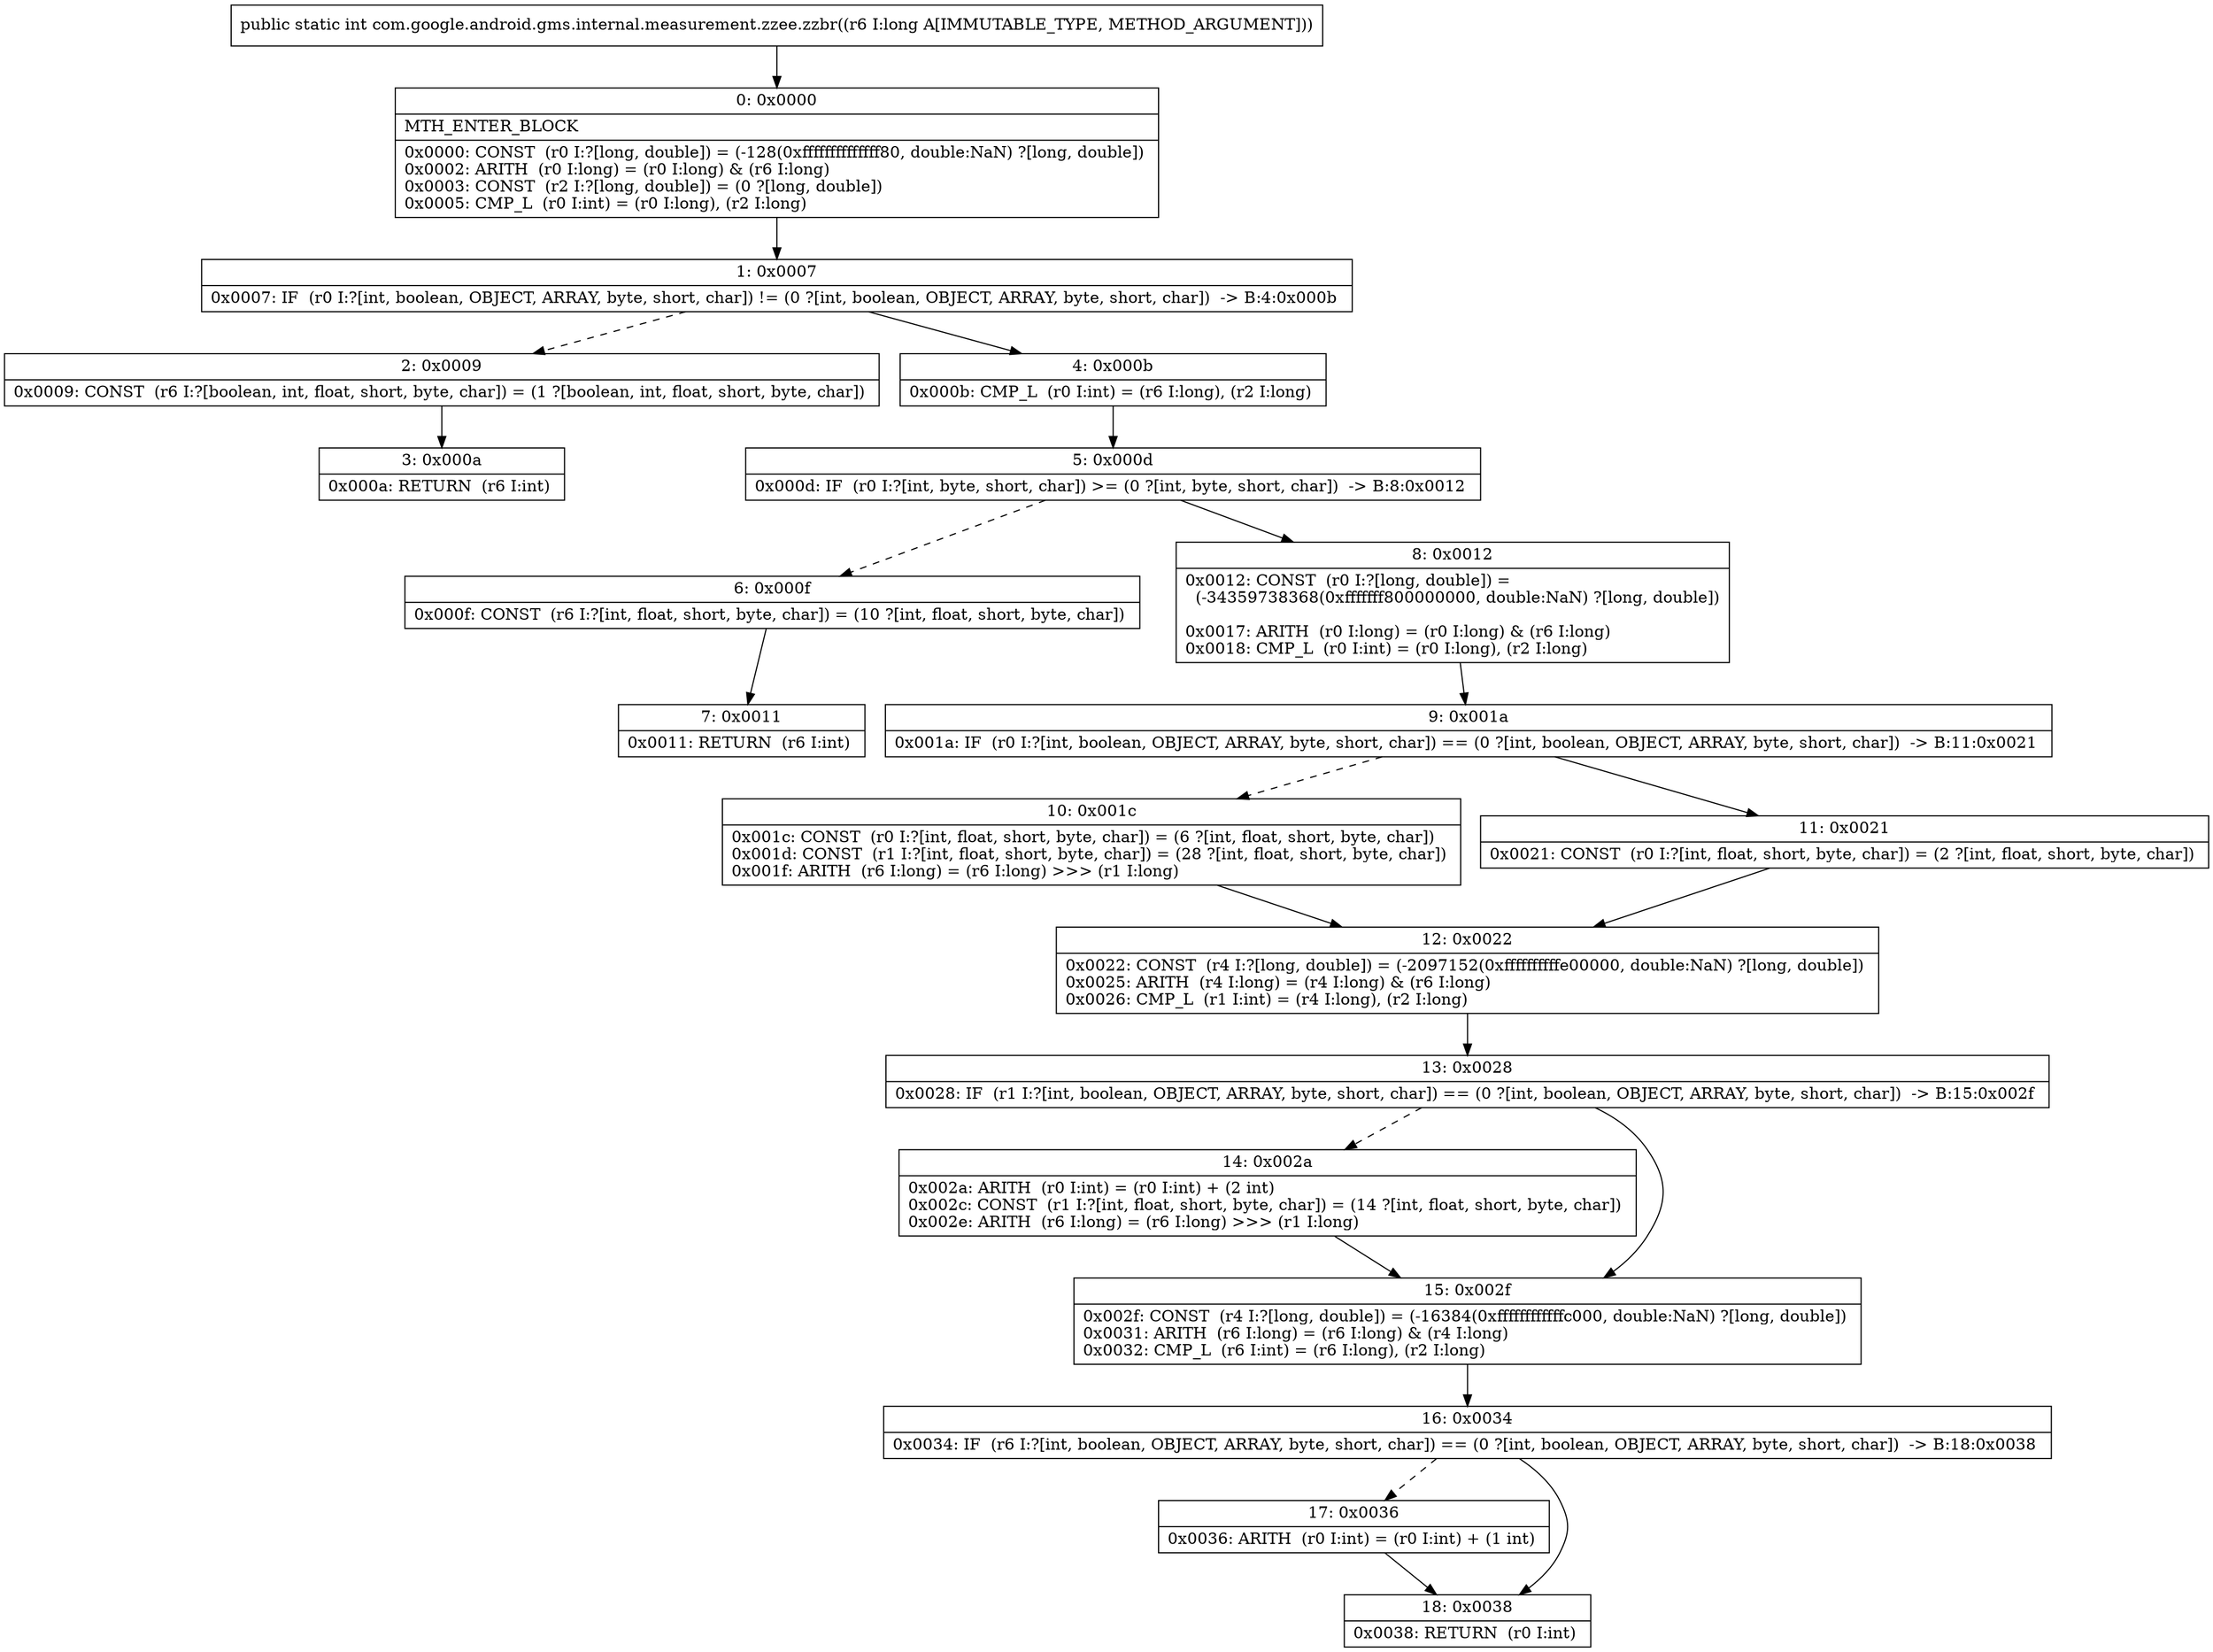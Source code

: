 digraph "CFG forcom.google.android.gms.internal.measurement.zzee.zzbr(J)I" {
Node_0 [shape=record,label="{0\:\ 0x0000|MTH_ENTER_BLOCK\l|0x0000: CONST  (r0 I:?[long, double]) = (\-128(0xffffffffffffff80, double:NaN) ?[long, double]) \l0x0002: ARITH  (r0 I:long) = (r0 I:long) & (r6 I:long) \l0x0003: CONST  (r2 I:?[long, double]) = (0 ?[long, double]) \l0x0005: CMP_L  (r0 I:int) = (r0 I:long), (r2 I:long) \l}"];
Node_1 [shape=record,label="{1\:\ 0x0007|0x0007: IF  (r0 I:?[int, boolean, OBJECT, ARRAY, byte, short, char]) != (0 ?[int, boolean, OBJECT, ARRAY, byte, short, char])  \-\> B:4:0x000b \l}"];
Node_2 [shape=record,label="{2\:\ 0x0009|0x0009: CONST  (r6 I:?[boolean, int, float, short, byte, char]) = (1 ?[boolean, int, float, short, byte, char]) \l}"];
Node_3 [shape=record,label="{3\:\ 0x000a|0x000a: RETURN  (r6 I:int) \l}"];
Node_4 [shape=record,label="{4\:\ 0x000b|0x000b: CMP_L  (r0 I:int) = (r6 I:long), (r2 I:long) \l}"];
Node_5 [shape=record,label="{5\:\ 0x000d|0x000d: IF  (r0 I:?[int, byte, short, char]) \>= (0 ?[int, byte, short, char])  \-\> B:8:0x0012 \l}"];
Node_6 [shape=record,label="{6\:\ 0x000f|0x000f: CONST  (r6 I:?[int, float, short, byte, char]) = (10 ?[int, float, short, byte, char]) \l}"];
Node_7 [shape=record,label="{7\:\ 0x0011|0x0011: RETURN  (r6 I:int) \l}"];
Node_8 [shape=record,label="{8\:\ 0x0012|0x0012: CONST  (r0 I:?[long, double]) = \l  (\-34359738368(0xfffffff800000000, double:NaN) ?[long, double])\l \l0x0017: ARITH  (r0 I:long) = (r0 I:long) & (r6 I:long) \l0x0018: CMP_L  (r0 I:int) = (r0 I:long), (r2 I:long) \l}"];
Node_9 [shape=record,label="{9\:\ 0x001a|0x001a: IF  (r0 I:?[int, boolean, OBJECT, ARRAY, byte, short, char]) == (0 ?[int, boolean, OBJECT, ARRAY, byte, short, char])  \-\> B:11:0x0021 \l}"];
Node_10 [shape=record,label="{10\:\ 0x001c|0x001c: CONST  (r0 I:?[int, float, short, byte, char]) = (6 ?[int, float, short, byte, char]) \l0x001d: CONST  (r1 I:?[int, float, short, byte, char]) = (28 ?[int, float, short, byte, char]) \l0x001f: ARITH  (r6 I:long) = (r6 I:long) \>\>\> (r1 I:long) \l}"];
Node_11 [shape=record,label="{11\:\ 0x0021|0x0021: CONST  (r0 I:?[int, float, short, byte, char]) = (2 ?[int, float, short, byte, char]) \l}"];
Node_12 [shape=record,label="{12\:\ 0x0022|0x0022: CONST  (r4 I:?[long, double]) = (\-2097152(0xffffffffffe00000, double:NaN) ?[long, double]) \l0x0025: ARITH  (r4 I:long) = (r4 I:long) & (r6 I:long) \l0x0026: CMP_L  (r1 I:int) = (r4 I:long), (r2 I:long) \l}"];
Node_13 [shape=record,label="{13\:\ 0x0028|0x0028: IF  (r1 I:?[int, boolean, OBJECT, ARRAY, byte, short, char]) == (0 ?[int, boolean, OBJECT, ARRAY, byte, short, char])  \-\> B:15:0x002f \l}"];
Node_14 [shape=record,label="{14\:\ 0x002a|0x002a: ARITH  (r0 I:int) = (r0 I:int) + (2 int) \l0x002c: CONST  (r1 I:?[int, float, short, byte, char]) = (14 ?[int, float, short, byte, char]) \l0x002e: ARITH  (r6 I:long) = (r6 I:long) \>\>\> (r1 I:long) \l}"];
Node_15 [shape=record,label="{15\:\ 0x002f|0x002f: CONST  (r4 I:?[long, double]) = (\-16384(0xffffffffffffc000, double:NaN) ?[long, double]) \l0x0031: ARITH  (r6 I:long) = (r6 I:long) & (r4 I:long) \l0x0032: CMP_L  (r6 I:int) = (r6 I:long), (r2 I:long) \l}"];
Node_16 [shape=record,label="{16\:\ 0x0034|0x0034: IF  (r6 I:?[int, boolean, OBJECT, ARRAY, byte, short, char]) == (0 ?[int, boolean, OBJECT, ARRAY, byte, short, char])  \-\> B:18:0x0038 \l}"];
Node_17 [shape=record,label="{17\:\ 0x0036|0x0036: ARITH  (r0 I:int) = (r0 I:int) + (1 int) \l}"];
Node_18 [shape=record,label="{18\:\ 0x0038|0x0038: RETURN  (r0 I:int) \l}"];
MethodNode[shape=record,label="{public static int com.google.android.gms.internal.measurement.zzee.zzbr((r6 I:long A[IMMUTABLE_TYPE, METHOD_ARGUMENT])) }"];
MethodNode -> Node_0;
Node_0 -> Node_1;
Node_1 -> Node_2[style=dashed];
Node_1 -> Node_4;
Node_2 -> Node_3;
Node_4 -> Node_5;
Node_5 -> Node_6[style=dashed];
Node_5 -> Node_8;
Node_6 -> Node_7;
Node_8 -> Node_9;
Node_9 -> Node_10[style=dashed];
Node_9 -> Node_11;
Node_10 -> Node_12;
Node_11 -> Node_12;
Node_12 -> Node_13;
Node_13 -> Node_14[style=dashed];
Node_13 -> Node_15;
Node_14 -> Node_15;
Node_15 -> Node_16;
Node_16 -> Node_17[style=dashed];
Node_16 -> Node_18;
Node_17 -> Node_18;
}

